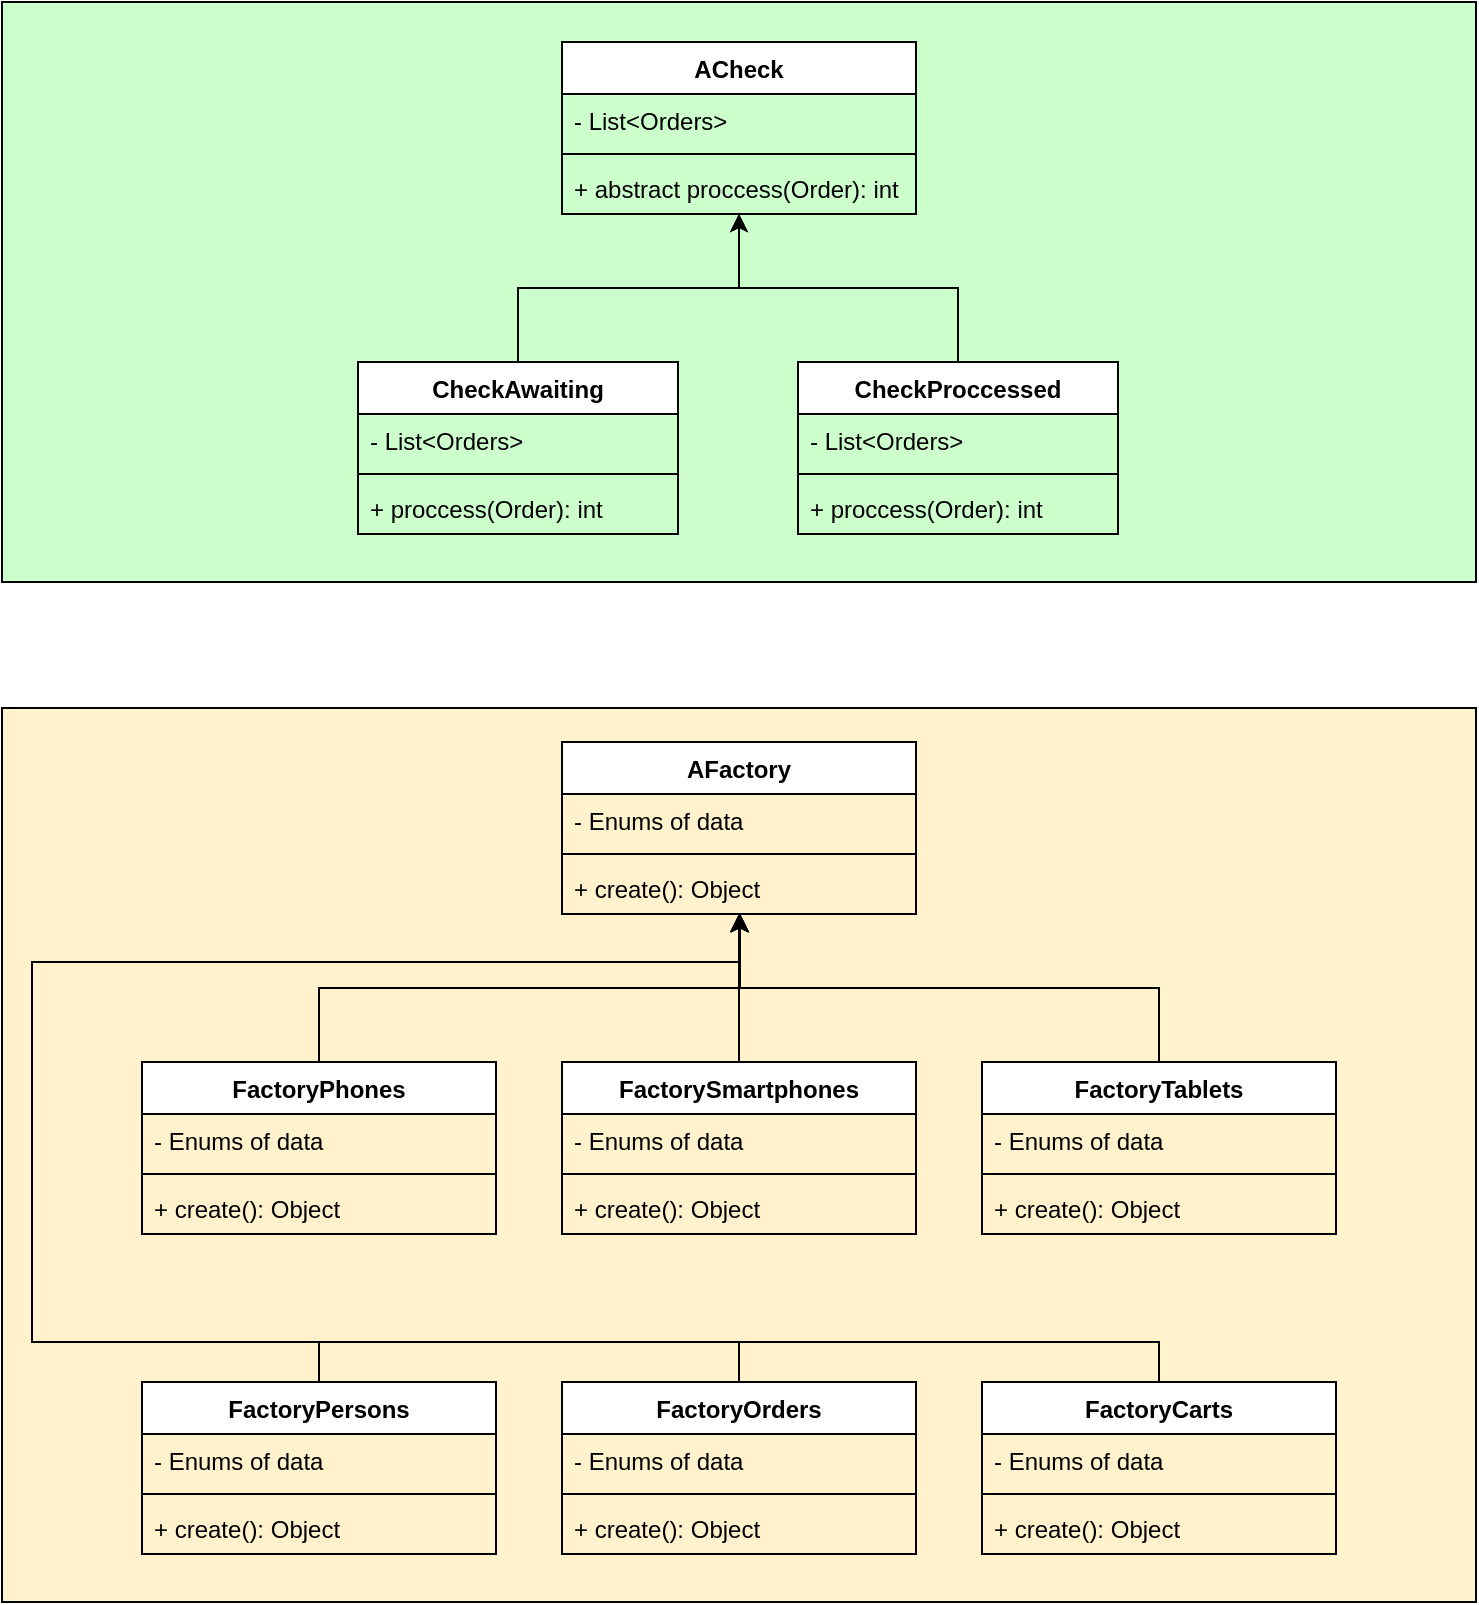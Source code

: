 <mxfile version="12.3.1" type="github" pages="1"><diagram id="0GUaxXbDDWe5PVAGPf-r" name="Page-1"><mxGraphModel dx="1896" dy="833" grid="1" gridSize="10" guides="1" tooltips="1" connect="1" arrows="1" fold="1" page="1" pageScale="1" pageWidth="827" pageHeight="1169" math="0" shadow="0"><root><mxCell id="0"/><mxCell id="1" parent="0"/><mxCell id="_v3kKgXSpV-jKmT9NSCs-72" value="" style="rounded=0;whiteSpace=wrap;html=1;fillColor=#CCFFCC;" vertex="1" parent="1"><mxGeometry x="45" y="40" width="737" height="290" as="geometry"/></mxCell><mxCell id="_v3kKgXSpV-jKmT9NSCs-71" value="" style="rounded=0;whiteSpace=wrap;html=1;fillColor=#FFF2CC;" vertex="1" parent="1"><mxGeometry x="45" y="393" width="737" height="447" as="geometry"/></mxCell><mxCell id="_v3kKgXSpV-jKmT9NSCs-1" value="ACheck" style="swimlane;fontStyle=1;align=center;verticalAlign=top;childLayout=stackLayout;horizontal=1;startSize=26;horizontalStack=0;resizeParent=1;resizeParentMax=0;resizeLast=0;collapsible=1;marginBottom=0;" vertex="1" parent="1"><mxGeometry x="325" y="60" width="177" height="86" as="geometry"/></mxCell><mxCell id="_v3kKgXSpV-jKmT9NSCs-2" value="- List&lt;Orders&gt;" style="text;strokeColor=none;fillColor=none;align=left;verticalAlign=top;spacingLeft=4;spacingRight=4;overflow=hidden;rotatable=0;points=[[0,0.5],[1,0.5]];portConstraint=eastwest;" vertex="1" parent="_v3kKgXSpV-jKmT9NSCs-1"><mxGeometry y="26" width="177" height="26" as="geometry"/></mxCell><mxCell id="_v3kKgXSpV-jKmT9NSCs-3" value="" style="line;strokeWidth=1;fillColor=none;align=left;verticalAlign=middle;spacingTop=-1;spacingLeft=3;spacingRight=3;rotatable=0;labelPosition=right;points=[];portConstraint=eastwest;" vertex="1" parent="_v3kKgXSpV-jKmT9NSCs-1"><mxGeometry y="52" width="177" height="8" as="geometry"/></mxCell><mxCell id="_v3kKgXSpV-jKmT9NSCs-4" value="+ abstract proccess(Order): int" style="text;strokeColor=none;fillColor=none;align=left;verticalAlign=top;spacingLeft=4;spacingRight=4;overflow=hidden;rotatable=0;points=[[0,0.5],[1,0.5]];portConstraint=eastwest;" vertex="1" parent="_v3kKgXSpV-jKmT9NSCs-1"><mxGeometry y="60" width="177" height="26" as="geometry"/></mxCell><mxCell id="_v3kKgXSpV-jKmT9NSCs-34" style="edgeStyle=orthogonalEdgeStyle;rounded=0;orthogonalLoop=1;jettySize=auto;html=1;exitX=0.5;exitY=0;exitDx=0;exitDy=0;" edge="1" parent="1" source="_v3kKgXSpV-jKmT9NSCs-26" target="_v3kKgXSpV-jKmT9NSCs-1"><mxGeometry relative="1" as="geometry"/></mxCell><mxCell id="_v3kKgXSpV-jKmT9NSCs-26" value="CheckAwaiting" style="swimlane;fontStyle=1;align=center;verticalAlign=top;childLayout=stackLayout;horizontal=1;startSize=26;horizontalStack=0;resizeParent=1;resizeParentMax=0;resizeLast=0;collapsible=1;marginBottom=0;" vertex="1" parent="1"><mxGeometry x="223" y="220" width="160" height="86" as="geometry"/></mxCell><mxCell id="_v3kKgXSpV-jKmT9NSCs-27" value="- List&lt;Orders&gt;" style="text;strokeColor=none;fillColor=none;align=left;verticalAlign=top;spacingLeft=4;spacingRight=4;overflow=hidden;rotatable=0;points=[[0,0.5],[1,0.5]];portConstraint=eastwest;" vertex="1" parent="_v3kKgXSpV-jKmT9NSCs-26"><mxGeometry y="26" width="160" height="26" as="geometry"/></mxCell><mxCell id="_v3kKgXSpV-jKmT9NSCs-28" value="" style="line;strokeWidth=1;fillColor=none;align=left;verticalAlign=middle;spacingTop=-1;spacingLeft=3;spacingRight=3;rotatable=0;labelPosition=right;points=[];portConstraint=eastwest;" vertex="1" parent="_v3kKgXSpV-jKmT9NSCs-26"><mxGeometry y="52" width="160" height="8" as="geometry"/></mxCell><mxCell id="_v3kKgXSpV-jKmT9NSCs-29" value="+ proccess(Order): int" style="text;strokeColor=none;fillColor=none;align=left;verticalAlign=top;spacingLeft=4;spacingRight=4;overflow=hidden;rotatable=0;points=[[0,0.5],[1,0.5]];portConstraint=eastwest;" vertex="1" parent="_v3kKgXSpV-jKmT9NSCs-26"><mxGeometry y="60" width="160" height="26" as="geometry"/></mxCell><mxCell id="_v3kKgXSpV-jKmT9NSCs-35" style="edgeStyle=orthogonalEdgeStyle;rounded=0;orthogonalLoop=1;jettySize=auto;html=1;exitX=0.5;exitY=0;exitDx=0;exitDy=0;" edge="1" parent="1" source="_v3kKgXSpV-jKmT9NSCs-30" target="_v3kKgXSpV-jKmT9NSCs-1"><mxGeometry relative="1" as="geometry"/></mxCell><mxCell id="_v3kKgXSpV-jKmT9NSCs-30" value="CheckProccessed" style="swimlane;fontStyle=1;align=center;verticalAlign=top;childLayout=stackLayout;horizontal=1;startSize=26;horizontalStack=0;resizeParent=1;resizeParentMax=0;resizeLast=0;collapsible=1;marginBottom=0;" vertex="1" parent="1"><mxGeometry x="443" y="220" width="160" height="86" as="geometry"/></mxCell><mxCell id="_v3kKgXSpV-jKmT9NSCs-31" value="- List&lt;Orders&gt;" style="text;strokeColor=none;fillColor=none;align=left;verticalAlign=top;spacingLeft=4;spacingRight=4;overflow=hidden;rotatable=0;points=[[0,0.5],[1,0.5]];portConstraint=eastwest;" vertex="1" parent="_v3kKgXSpV-jKmT9NSCs-30"><mxGeometry y="26" width="160" height="26" as="geometry"/></mxCell><mxCell id="_v3kKgXSpV-jKmT9NSCs-32" value="" style="line;strokeWidth=1;fillColor=none;align=left;verticalAlign=middle;spacingTop=-1;spacingLeft=3;spacingRight=3;rotatable=0;labelPosition=right;points=[];portConstraint=eastwest;" vertex="1" parent="_v3kKgXSpV-jKmT9NSCs-30"><mxGeometry y="52" width="160" height="8" as="geometry"/></mxCell><mxCell id="_v3kKgXSpV-jKmT9NSCs-33" value="+ proccess(Order): int" style="text;strokeColor=none;fillColor=none;align=left;verticalAlign=top;spacingLeft=4;spacingRight=4;overflow=hidden;rotatable=0;points=[[0,0.5],[1,0.5]];portConstraint=eastwest;" vertex="1" parent="_v3kKgXSpV-jKmT9NSCs-30"><mxGeometry y="60" width="160" height="26" as="geometry"/></mxCell><mxCell id="_v3kKgXSpV-jKmT9NSCs-36" value="AFactory" style="swimlane;fontStyle=1;align=center;verticalAlign=top;childLayout=stackLayout;horizontal=1;startSize=26;horizontalStack=0;resizeParent=1;resizeParentMax=0;resizeLast=0;collapsible=1;marginBottom=0;" vertex="1" parent="1"><mxGeometry x="325" y="410" width="177" height="86" as="geometry"/></mxCell><mxCell id="_v3kKgXSpV-jKmT9NSCs-37" value="- Enums of data" style="text;strokeColor=none;fillColor=none;align=left;verticalAlign=top;spacingLeft=4;spacingRight=4;overflow=hidden;rotatable=0;points=[[0,0.5],[1,0.5]];portConstraint=eastwest;" vertex="1" parent="_v3kKgXSpV-jKmT9NSCs-36"><mxGeometry y="26" width="177" height="26" as="geometry"/></mxCell><mxCell id="_v3kKgXSpV-jKmT9NSCs-38" value="" style="line;strokeWidth=1;fillColor=none;align=left;verticalAlign=middle;spacingTop=-1;spacingLeft=3;spacingRight=3;rotatable=0;labelPosition=right;points=[];portConstraint=eastwest;" vertex="1" parent="_v3kKgXSpV-jKmT9NSCs-36"><mxGeometry y="52" width="177" height="8" as="geometry"/></mxCell><mxCell id="_v3kKgXSpV-jKmT9NSCs-39" value="+ create(): Object" style="text;strokeColor=none;fillColor=none;align=left;verticalAlign=top;spacingLeft=4;spacingRight=4;overflow=hidden;rotatable=0;points=[[0,0.5],[1,0.5]];portConstraint=eastwest;" vertex="1" parent="_v3kKgXSpV-jKmT9NSCs-36"><mxGeometry y="60" width="177" height="26" as="geometry"/></mxCell><mxCell id="_v3kKgXSpV-jKmT9NSCs-52" style="edgeStyle=orthogonalEdgeStyle;rounded=0;orthogonalLoop=1;jettySize=auto;html=1;exitX=0.5;exitY=0;exitDx=0;exitDy=0;" edge="1" parent="1" source="_v3kKgXSpV-jKmT9NSCs-40" target="_v3kKgXSpV-jKmT9NSCs-36"><mxGeometry relative="1" as="geometry"/></mxCell><mxCell id="_v3kKgXSpV-jKmT9NSCs-40" value="FactoryPhones" style="swimlane;fontStyle=1;align=center;verticalAlign=top;childLayout=stackLayout;horizontal=1;startSize=26;horizontalStack=0;resizeParent=1;resizeParentMax=0;resizeLast=0;collapsible=1;marginBottom=0;" vertex="1" parent="1"><mxGeometry x="115" y="570" width="177" height="86" as="geometry"/></mxCell><mxCell id="_v3kKgXSpV-jKmT9NSCs-41" value="- Enums of data" style="text;strokeColor=none;fillColor=none;align=left;verticalAlign=top;spacingLeft=4;spacingRight=4;overflow=hidden;rotatable=0;points=[[0,0.5],[1,0.5]];portConstraint=eastwest;" vertex="1" parent="_v3kKgXSpV-jKmT9NSCs-40"><mxGeometry y="26" width="177" height="26" as="geometry"/></mxCell><mxCell id="_v3kKgXSpV-jKmT9NSCs-42" value="" style="line;strokeWidth=1;fillColor=none;align=left;verticalAlign=middle;spacingTop=-1;spacingLeft=3;spacingRight=3;rotatable=0;labelPosition=right;points=[];portConstraint=eastwest;" vertex="1" parent="_v3kKgXSpV-jKmT9NSCs-40"><mxGeometry y="52" width="177" height="8" as="geometry"/></mxCell><mxCell id="_v3kKgXSpV-jKmT9NSCs-43" value="+ create(): Object" style="text;strokeColor=none;fillColor=none;align=left;verticalAlign=top;spacingLeft=4;spacingRight=4;overflow=hidden;rotatable=0;points=[[0,0.5],[1,0.5]];portConstraint=eastwest;" vertex="1" parent="_v3kKgXSpV-jKmT9NSCs-40"><mxGeometry y="60" width="177" height="26" as="geometry"/></mxCell><mxCell id="_v3kKgXSpV-jKmT9NSCs-53" style="edgeStyle=orthogonalEdgeStyle;rounded=0;orthogonalLoop=1;jettySize=auto;html=1;exitX=0.5;exitY=0;exitDx=0;exitDy=0;" edge="1" parent="1" source="_v3kKgXSpV-jKmT9NSCs-44" target="_v3kKgXSpV-jKmT9NSCs-36"><mxGeometry relative="1" as="geometry"/></mxCell><mxCell id="_v3kKgXSpV-jKmT9NSCs-44" value="FactorySmartphones" style="swimlane;fontStyle=1;align=center;verticalAlign=top;childLayout=stackLayout;horizontal=1;startSize=26;horizontalStack=0;resizeParent=1;resizeParentMax=0;resizeLast=0;collapsible=1;marginBottom=0;" vertex="1" parent="1"><mxGeometry x="325" y="570" width="177" height="86" as="geometry"/></mxCell><mxCell id="_v3kKgXSpV-jKmT9NSCs-45" value="- Enums of data" style="text;strokeColor=none;fillColor=none;align=left;verticalAlign=top;spacingLeft=4;spacingRight=4;overflow=hidden;rotatable=0;points=[[0,0.5],[1,0.5]];portConstraint=eastwest;" vertex="1" parent="_v3kKgXSpV-jKmT9NSCs-44"><mxGeometry y="26" width="177" height="26" as="geometry"/></mxCell><mxCell id="_v3kKgXSpV-jKmT9NSCs-46" value="" style="line;strokeWidth=1;fillColor=none;align=left;verticalAlign=middle;spacingTop=-1;spacingLeft=3;spacingRight=3;rotatable=0;labelPosition=right;points=[];portConstraint=eastwest;" vertex="1" parent="_v3kKgXSpV-jKmT9NSCs-44"><mxGeometry y="52" width="177" height="8" as="geometry"/></mxCell><mxCell id="_v3kKgXSpV-jKmT9NSCs-47" value="+ create(): Object" style="text;strokeColor=none;fillColor=none;align=left;verticalAlign=top;spacingLeft=4;spacingRight=4;overflow=hidden;rotatable=0;points=[[0,0.5],[1,0.5]];portConstraint=eastwest;" vertex="1" parent="_v3kKgXSpV-jKmT9NSCs-44"><mxGeometry y="60" width="177" height="26" as="geometry"/></mxCell><mxCell id="_v3kKgXSpV-jKmT9NSCs-54" style="edgeStyle=orthogonalEdgeStyle;rounded=0;orthogonalLoop=1;jettySize=auto;html=1;exitX=0.5;exitY=0;exitDx=0;exitDy=0;" edge="1" parent="1" source="_v3kKgXSpV-jKmT9NSCs-48" target="_v3kKgXSpV-jKmT9NSCs-36"><mxGeometry relative="1" as="geometry"><Array as="points"><mxPoint x="624" y="533"/><mxPoint x="414" y="533"/></Array></mxGeometry></mxCell><mxCell id="_v3kKgXSpV-jKmT9NSCs-48" value="FactoryTablets" style="swimlane;fontStyle=1;align=center;verticalAlign=top;childLayout=stackLayout;horizontal=1;startSize=26;horizontalStack=0;resizeParent=1;resizeParentMax=0;resizeLast=0;collapsible=1;marginBottom=0;" vertex="1" parent="1"><mxGeometry x="535" y="570" width="177" height="86" as="geometry"/></mxCell><mxCell id="_v3kKgXSpV-jKmT9NSCs-49" value="- Enums of data" style="text;strokeColor=none;fillColor=none;align=left;verticalAlign=top;spacingLeft=4;spacingRight=4;overflow=hidden;rotatable=0;points=[[0,0.5],[1,0.5]];portConstraint=eastwest;" vertex="1" parent="_v3kKgXSpV-jKmT9NSCs-48"><mxGeometry y="26" width="177" height="26" as="geometry"/></mxCell><mxCell id="_v3kKgXSpV-jKmT9NSCs-50" value="" style="line;strokeWidth=1;fillColor=none;align=left;verticalAlign=middle;spacingTop=-1;spacingLeft=3;spacingRight=3;rotatable=0;labelPosition=right;points=[];portConstraint=eastwest;" vertex="1" parent="_v3kKgXSpV-jKmT9NSCs-48"><mxGeometry y="52" width="177" height="8" as="geometry"/></mxCell><mxCell id="_v3kKgXSpV-jKmT9NSCs-51" value="+ create(): Object" style="text;strokeColor=none;fillColor=none;align=left;verticalAlign=top;spacingLeft=4;spacingRight=4;overflow=hidden;rotatable=0;points=[[0,0.5],[1,0.5]];portConstraint=eastwest;" vertex="1" parent="_v3kKgXSpV-jKmT9NSCs-48"><mxGeometry y="60" width="177" height="26" as="geometry"/></mxCell><mxCell id="_v3kKgXSpV-jKmT9NSCs-67" style="edgeStyle=orthogonalEdgeStyle;rounded=0;orthogonalLoop=1;jettySize=auto;html=1;exitX=0.5;exitY=0;exitDx=0;exitDy=0;" edge="1" parent="1" source="_v3kKgXSpV-jKmT9NSCs-55" target="_v3kKgXSpV-jKmT9NSCs-36"><mxGeometry relative="1" as="geometry"><Array as="points"><mxPoint x="204" y="710"/><mxPoint x="60" y="710"/><mxPoint x="60" y="520"/><mxPoint x="414" y="520"/></Array></mxGeometry></mxCell><mxCell id="_v3kKgXSpV-jKmT9NSCs-55" value="FactoryPersons" style="swimlane;fontStyle=1;align=center;verticalAlign=top;childLayout=stackLayout;horizontal=1;startSize=26;horizontalStack=0;resizeParent=1;resizeParentMax=0;resizeLast=0;collapsible=1;marginBottom=0;" vertex="1" parent="1"><mxGeometry x="115" y="730" width="177" height="86" as="geometry"/></mxCell><mxCell id="_v3kKgXSpV-jKmT9NSCs-56" value="- Enums of data" style="text;strokeColor=none;fillColor=none;align=left;verticalAlign=top;spacingLeft=4;spacingRight=4;overflow=hidden;rotatable=0;points=[[0,0.5],[1,0.5]];portConstraint=eastwest;" vertex="1" parent="_v3kKgXSpV-jKmT9NSCs-55"><mxGeometry y="26" width="177" height="26" as="geometry"/></mxCell><mxCell id="_v3kKgXSpV-jKmT9NSCs-57" value="" style="line;strokeWidth=1;fillColor=none;align=left;verticalAlign=middle;spacingTop=-1;spacingLeft=3;spacingRight=3;rotatable=0;labelPosition=right;points=[];portConstraint=eastwest;" vertex="1" parent="_v3kKgXSpV-jKmT9NSCs-55"><mxGeometry y="52" width="177" height="8" as="geometry"/></mxCell><mxCell id="_v3kKgXSpV-jKmT9NSCs-58" value="+ create(): Object" style="text;strokeColor=none;fillColor=none;align=left;verticalAlign=top;spacingLeft=4;spacingRight=4;overflow=hidden;rotatable=0;points=[[0,0.5],[1,0.5]];portConstraint=eastwest;" vertex="1" parent="_v3kKgXSpV-jKmT9NSCs-55"><mxGeometry y="60" width="177" height="26" as="geometry"/></mxCell><mxCell id="_v3kKgXSpV-jKmT9NSCs-68" style="edgeStyle=orthogonalEdgeStyle;rounded=0;orthogonalLoop=1;jettySize=auto;html=1;exitX=0.5;exitY=0;exitDx=0;exitDy=0;" edge="1" parent="1" source="_v3kKgXSpV-jKmT9NSCs-59" target="_v3kKgXSpV-jKmT9NSCs-36"><mxGeometry relative="1" as="geometry"><Array as="points"><mxPoint x="414" y="710"/><mxPoint x="60" y="710"/><mxPoint x="60" y="520"/><mxPoint x="414" y="520"/></Array></mxGeometry></mxCell><mxCell id="_v3kKgXSpV-jKmT9NSCs-59" value="FactoryOrders" style="swimlane;fontStyle=1;align=center;verticalAlign=top;childLayout=stackLayout;horizontal=1;startSize=26;horizontalStack=0;resizeParent=1;resizeParentMax=0;resizeLast=0;collapsible=1;marginBottom=0;" vertex="1" parent="1"><mxGeometry x="325" y="730" width="177" height="86" as="geometry"/></mxCell><mxCell id="_v3kKgXSpV-jKmT9NSCs-60" value="- Enums of data" style="text;strokeColor=none;fillColor=none;align=left;verticalAlign=top;spacingLeft=4;spacingRight=4;overflow=hidden;rotatable=0;points=[[0,0.5],[1,0.5]];portConstraint=eastwest;" vertex="1" parent="_v3kKgXSpV-jKmT9NSCs-59"><mxGeometry y="26" width="177" height="26" as="geometry"/></mxCell><mxCell id="_v3kKgXSpV-jKmT9NSCs-61" value="" style="line;strokeWidth=1;fillColor=none;align=left;verticalAlign=middle;spacingTop=-1;spacingLeft=3;spacingRight=3;rotatable=0;labelPosition=right;points=[];portConstraint=eastwest;" vertex="1" parent="_v3kKgXSpV-jKmT9NSCs-59"><mxGeometry y="52" width="177" height="8" as="geometry"/></mxCell><mxCell id="_v3kKgXSpV-jKmT9NSCs-62" value="+ create(): Object" style="text;strokeColor=none;fillColor=none;align=left;verticalAlign=top;spacingLeft=4;spacingRight=4;overflow=hidden;rotatable=0;points=[[0,0.5],[1,0.5]];portConstraint=eastwest;" vertex="1" parent="_v3kKgXSpV-jKmT9NSCs-59"><mxGeometry y="60" width="177" height="26" as="geometry"/></mxCell><mxCell id="_v3kKgXSpV-jKmT9NSCs-69" style="edgeStyle=orthogonalEdgeStyle;rounded=0;orthogonalLoop=1;jettySize=auto;html=1;exitX=0.5;exitY=0;exitDx=0;exitDy=0;" edge="1" parent="1" source="_v3kKgXSpV-jKmT9NSCs-63" target="_v3kKgXSpV-jKmT9NSCs-36"><mxGeometry relative="1" as="geometry"><Array as="points"><mxPoint x="624" y="710"/><mxPoint x="60" y="710"/><mxPoint x="60" y="520"/><mxPoint x="414" y="520"/></Array></mxGeometry></mxCell><mxCell id="_v3kKgXSpV-jKmT9NSCs-63" value="FactoryCarts" style="swimlane;fontStyle=1;align=center;verticalAlign=top;childLayout=stackLayout;horizontal=1;startSize=26;horizontalStack=0;resizeParent=1;resizeParentMax=0;resizeLast=0;collapsible=1;marginBottom=0;" vertex="1" parent="1"><mxGeometry x="535" y="730" width="177" height="86" as="geometry"/></mxCell><mxCell id="_v3kKgXSpV-jKmT9NSCs-64" value="- Enums of data" style="text;strokeColor=none;fillColor=none;align=left;verticalAlign=top;spacingLeft=4;spacingRight=4;overflow=hidden;rotatable=0;points=[[0,0.5],[1,0.5]];portConstraint=eastwest;" vertex="1" parent="_v3kKgXSpV-jKmT9NSCs-63"><mxGeometry y="26" width="177" height="26" as="geometry"/></mxCell><mxCell id="_v3kKgXSpV-jKmT9NSCs-65" value="" style="line;strokeWidth=1;fillColor=none;align=left;verticalAlign=middle;spacingTop=-1;spacingLeft=3;spacingRight=3;rotatable=0;labelPosition=right;points=[];portConstraint=eastwest;" vertex="1" parent="_v3kKgXSpV-jKmT9NSCs-63"><mxGeometry y="52" width="177" height="8" as="geometry"/></mxCell><mxCell id="_v3kKgXSpV-jKmT9NSCs-66" value="+ create(): Object" style="text;strokeColor=none;fillColor=none;align=left;verticalAlign=top;spacingLeft=4;spacingRight=4;overflow=hidden;rotatable=0;points=[[0,0.5],[1,0.5]];portConstraint=eastwest;" vertex="1" parent="_v3kKgXSpV-jKmT9NSCs-63"><mxGeometry y="60" width="177" height="26" as="geometry"/></mxCell></root></mxGraphModel></diagram></mxfile>